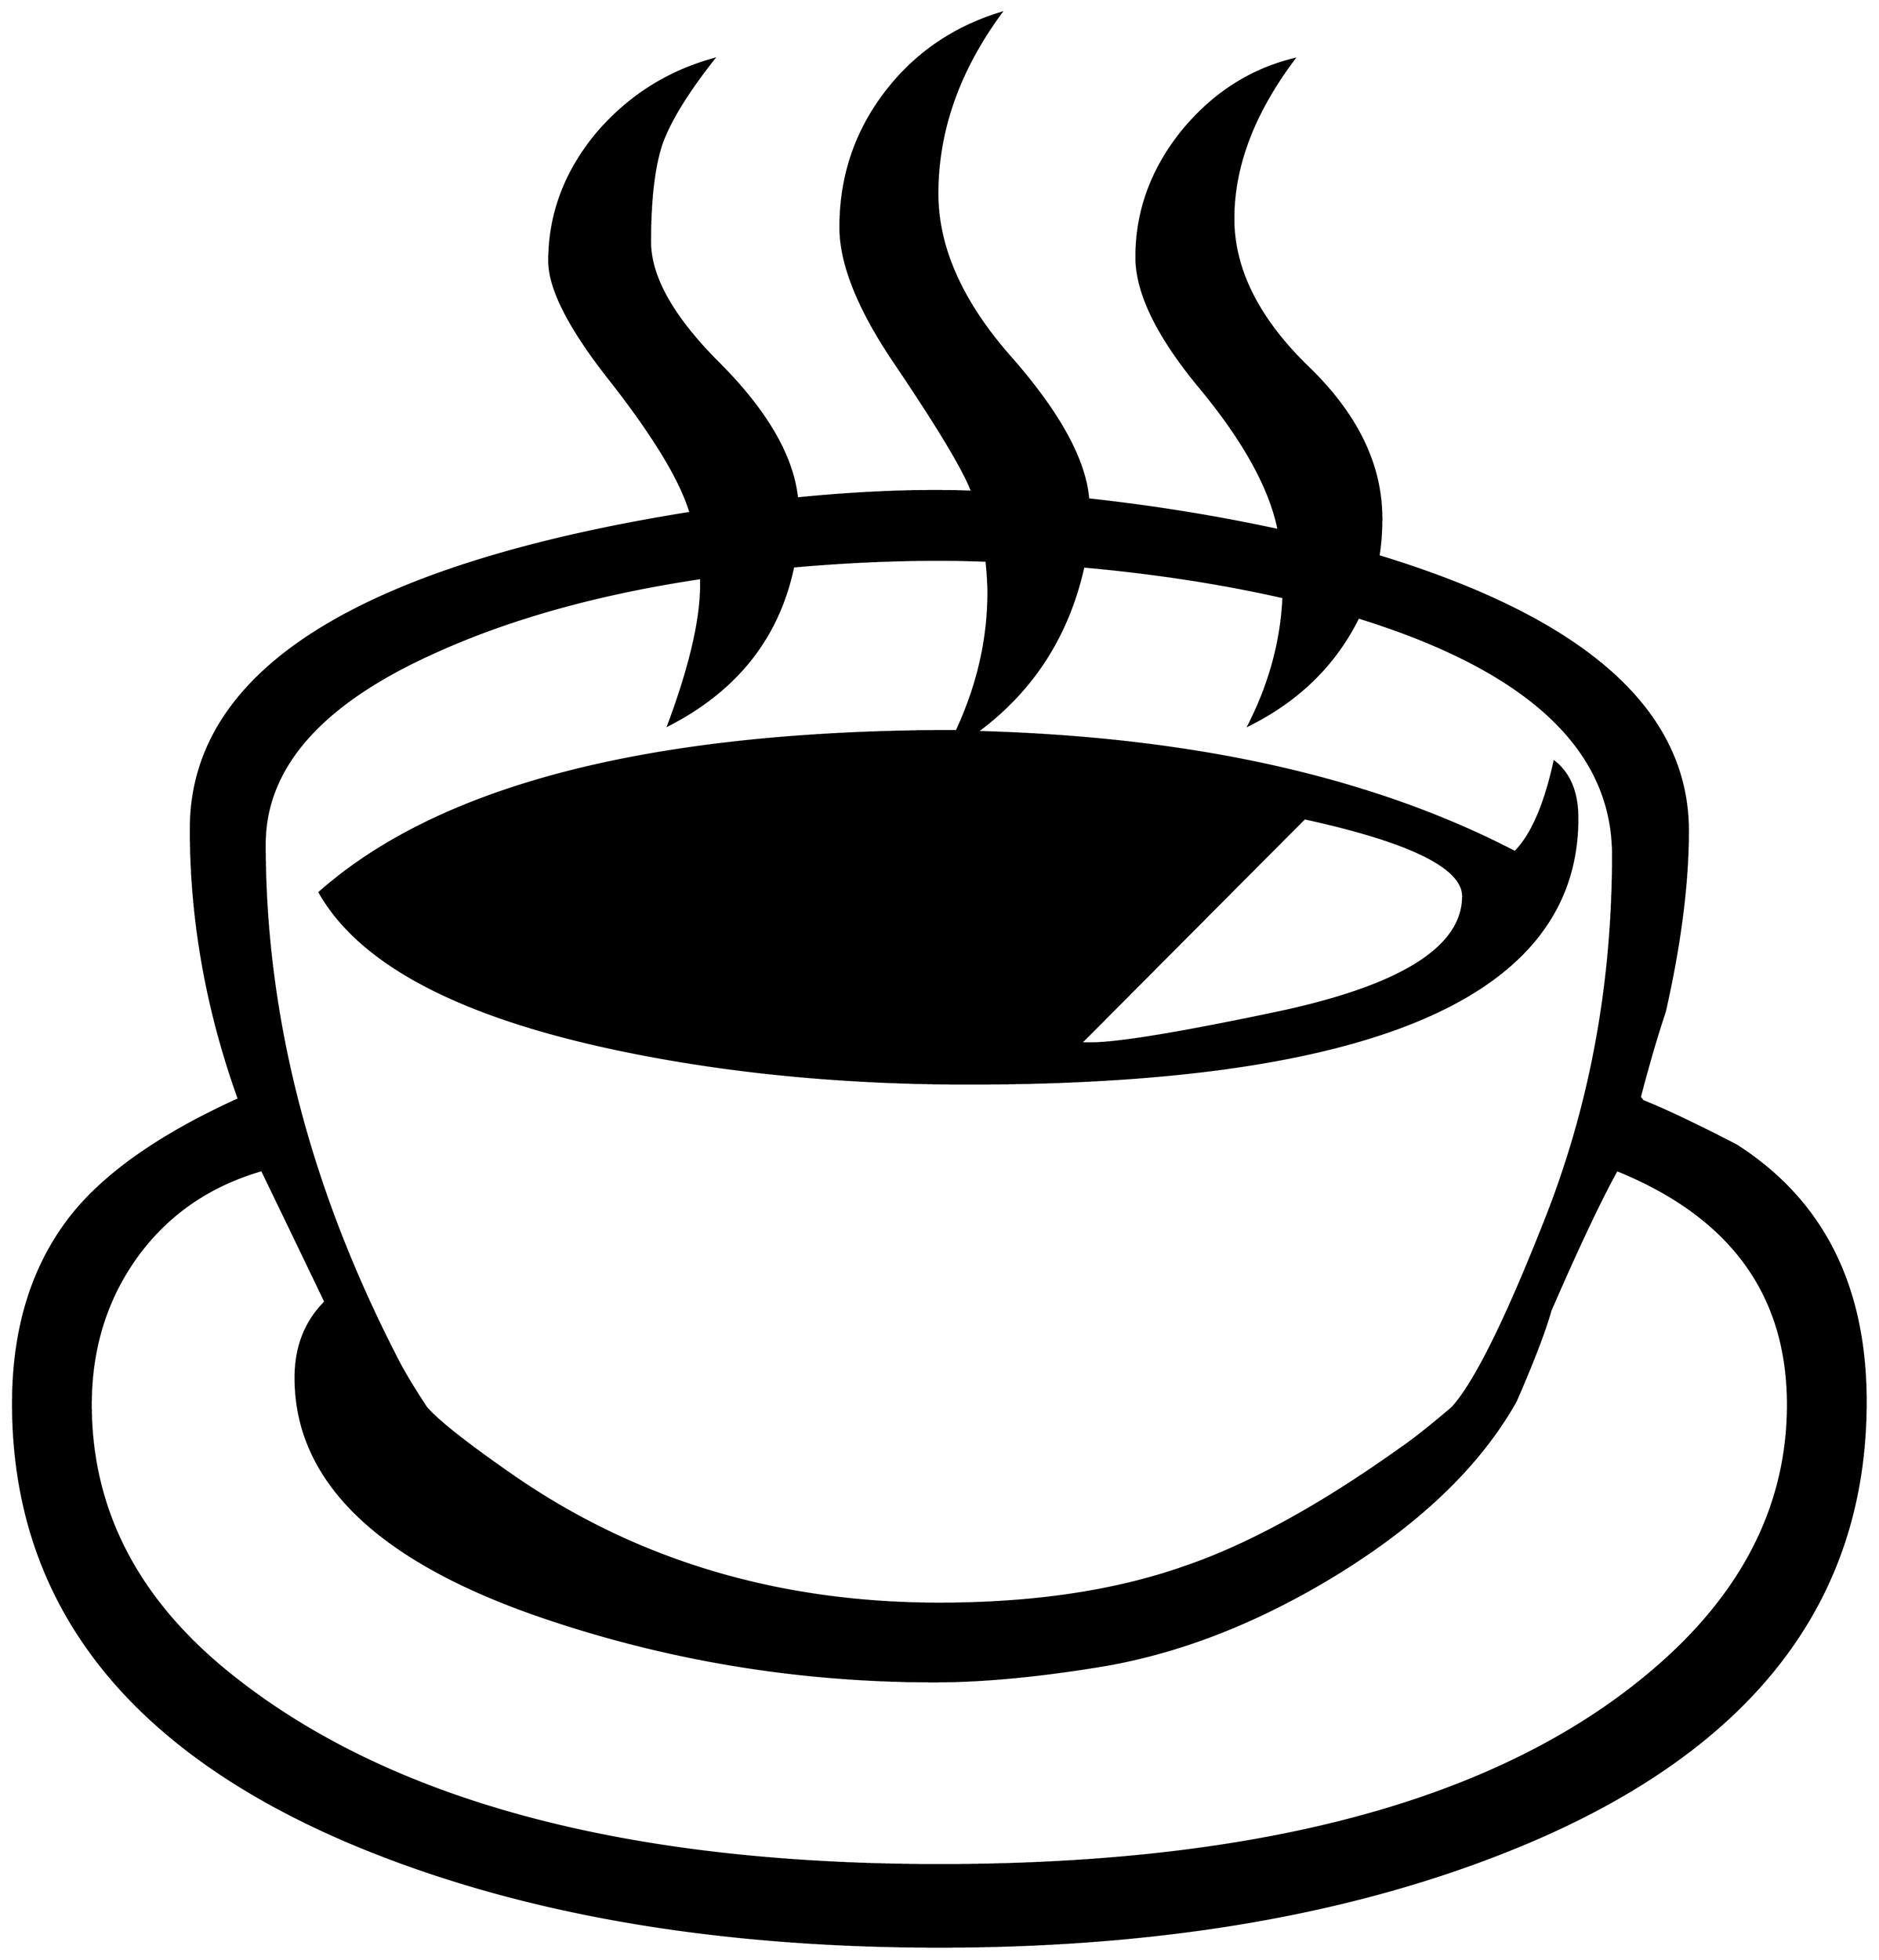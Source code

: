 


\begin{tikzpicture}[y=0.80pt, x=0.80pt, yscale=-1.0, xscale=1.0, inner sep=0pt, outer sep=0pt]
\begin{scope}[shift={(100.0,1724.0)},nonzero rule]
  \path[draw=.,fill=.,line width=1.600pt] (2010.0,-161.0) ..
    controls (2010.0,44.333) and (1894.0,196.667) .. (1662.0,296.0)
    .. controls (1490.0,369.333) and (1284.667,406.0) ..
    (1046.0,406.0) .. controls (807.333,406.0) and (602.333,369.667)
    .. (431.0,297.0) .. controls (198.333,197.667) and (82.0,45.667)
    .. (82.0,-159.0) .. controls (82.0,-239.0) and
    (103.0,-305.0) .. (145.0,-357.0) .. controls (180.333,-400.333)
    and (237.667,-440.0) .. (317.0,-476.0) .. controls
    (283.667,-568.667) and (267.0,-662.333) .. (267.0,-757.0) ..
    controls (267.0,-921.0) and (440.333,-1030.667) ..
    (787.0,-1086.0) .. controls (777.0,-1120.0) and
    (748.667,-1166.667) .. (702.0,-1226.0) .. controls
    (660.667,-1278.667) and (640.0,-1319.333) .. (640.0,-1348.0) ..
    controls (640.0,-1396.667) and (656.667,-1441.0) ..
    (690.0,-1481.0) .. controls (722.667,-1519.0) and
    (763.0,-1544.667) .. (811.0,-1558.0) .. controls
    (783.667,-1523.333) and (765.667,-1494.0) .. (757.0,-1470.0) ..
    controls (749.0,-1446.0) and (745.0,-1412.0) ..
    (745.0,-1368.0) .. controls (745.0,-1331.333) and
    (768.667,-1289.333) .. (816.0,-1242.0) .. controls
    (866.0,-1192.0) and (893.333,-1145.0) .. (898.0,-1101.0) ..
    controls (964.667,-1107.667) and (1025.333,-1110.0) ..
    (1080.0,-1108.0) .. controls (1072.0,-1130.0) and
    (1045.0,-1175.0) .. (999.0,-1243.0) .. controls
    (961.667,-1298.333) and (943.0,-1345.0) .. (943.0,-1383.0) ..
    controls (943.0,-1435.0) and (958.333,-1481.333) ..
    (989.0,-1522.0) .. controls (1019.667,-1562.667) and
    (1060.0,-1590.667) .. (1110.0,-1606.0) .. controls
    (1066.0,-1546.0) and (1044.0,-1483.333) .. (1044.0,-1418.0) ..
    controls (1044.0,-1362.667) and (1068.667,-1306.667) ..
    (1118.0,-1250.0) .. controls (1170.0,-1191.333) and
    (1197.667,-1141.333) .. (1201.0,-1100.0) .. controls
    (1268.333,-1092.667) and (1334.333,-1082.0) .. (1399.0,-1068.0) ..
    controls (1390.333,-1112.0) and (1362.333,-1162.333) ..
    (1315.0,-1219.0) .. controls (1272.333,-1271.0) and
    (1251.0,-1315.333) .. (1251.0,-1352.0) .. controls
    (1251.0,-1399.333) and (1266.667,-1442.667) .. (1298.0,-1482.0) ..
    controls (1330.0,-1521.333) and (1369.0,-1546.667) ..
    (1415.0,-1558.0) .. controls (1373.0,-1502.0) and
    (1352.0,-1446.667) .. (1352.0,-1392.0) .. controls
    (1352.0,-1339.333) and (1377.667,-1288.0) .. (1429.0,-1238.0) ..
    controls (1480.333,-1188.667) and (1506.0,-1136.0) ..
    (1506.0,-1080.0) .. controls (1506.0,-1066.0) and
    (1505.0,-1053.0) .. (1503.0,-1041.0) .. controls
    (1717.667,-975.667) and (1825.0,-880.333) .. (1825.0,-755.0) ..
    controls (1825.0,-700.333) and (1817.0,-637.667) ..
    (1801.0,-567.0) .. controls (1792.333,-541.0) and
    (1783.667,-511.333) .. (1775.0,-478.0) -- (1778.0,-474.0) ..
    controls (1800.0,-465.333) and (1832.333,-450.0) ..
    (1875.0,-428.0) .. controls (1965.0,-370.667) and
    (2010.0,-281.667) .. (2010.0,-161.0) -- cycle(1591.0,-687.0)
    .. controls (1591.0,-717.0) and (1536.0,-744.0) ..
    (1426.0,-768.0) -- (1193.0,-534.0) -- (1204.0,-534.0) ..
    controls (1232.0,-534.0) and (1296.667,-544.667) ..
    (1398.0,-566.0) .. controls (1526.667,-593.333) and
    (1591.0,-633.667) .. (1591.0,-687.0) -- cycle(1747.0,-730.0)
    .. controls (1747.0,-840.0) and (1658.667,-922.333) ..
    (1482.0,-977.0) .. controls (1458.0,-928.333) and
    (1420.0,-891.0) .. (1368.0,-865.0) .. controls
    (1390.0,-908.333) and (1402.0,-952.667) .. (1404.0,-998.0) ..
    controls (1339.333,-1012.667) and (1270.0,-1023.333) ..
    (1196.0,-1030.0) .. controls (1180.0,-958.0) and
    (1143.0,-900.667) .. (1085.0,-858.0) .. controls
    (1309.667,-852.0) and (1496.333,-810.333) .. (1645.0,-733.0) ..
    controls (1662.333,-750.333) and (1676.0,-781.667) ..
    (1686.0,-827.0) .. controls (1702.0,-814.333) and
    (1710.0,-794.667) .. (1710.0,-768.0) .. controls
    (1710.0,-584.0) and (1498.667,-492.0) .. (1076.0,-492.0) ..
    controls (944.667,-492.0) and (822.333,-504.0) .. (709.0,-528.0)
    .. controls (545.667,-562.667) and (443.0,-617.0) ..
    (401.0,-691.0) .. controls (527.667,-803.0) and (748.667,-859.0)
    .. (1064.0,-859.0) .. controls (1086.0,-906.333) and
    (1097.0,-954.333) .. (1097.0,-1003.0) .. controls
    (1097.0,-1011.667) and (1096.333,-1022.667) .. (1095.0,-1036.0) ..
    controls (1076.333,-1036.667) and (1060.0,-1037.0) ..
    (1046.0,-1037.0) .. controls (996.667,-1037.0) and
    (946.0,-1034.667) .. (894.0,-1030.0) .. controls
    (878.667,-956.667) and (835.333,-901.667) .. (764.0,-865.0) ..
    controls (787.333,-927.667) and (798.667,-977.333) ..
    (798.0,-1014.0) -- (798.0,-1018.0) .. controls
    (690.667,-1002.0) and (597.667,-976.0) .. (519.0,-940.0) ..
    controls (402.333,-887.333) and (344.0,-821.0) .. (344.0,-741.0)
    .. controls (344.0,-561.667) and (390.0,-383.0) ..
    (482.0,-205.0) .. controls (488.0,-193.0) and (498.0,-176.333)
    .. (512.0,-155.0) .. controls (524.0,-141.0) and
    (554.0,-117.333) .. (602.0,-84.0) .. controls (730.0,4.667) and
    (878.0,49.0) .. (1046.0,49.0) .. controls (1144.0,49.0) and
    (1229.0,36.333) .. (1301.0,11.0) .. controls (1367.667,-11.667)
    and (1443.0,-53.0) .. (1527.0,-113.0) .. controls
    (1539.667,-121.667) and (1557.333,-135.667) .. (1580.0,-155.0) ..
    controls (1604.0,-181.667) and (1637.0,-248.667) ..
    (1679.0,-356.0) .. controls (1724.333,-472.667) and
    (1747.0,-597.333) .. (1747.0,-730.0) -- cycle(1929.0,-158.0)
    .. controls (1929.0,-272.667) and (1869.667,-354.0) ..
    (1751.0,-402.0) .. controls (1733.667,-370.667) and
    (1710.667,-322.0) .. (1682.0,-256.0) .. controls
    (1676.0,-234.667) and (1664.0,-203.333) .. (1646.0,-162.0) ..
    controls (1608.667,-95.333) and (1546.0,-35.0) .. (1458.0,19.0)
    .. controls (1376.0,69.0) and (1294.333,100.667) ..
    (1213.0,114.0) .. controls (1147.667,124.667) and (1090.333,130.0)
    .. (1041.0,130.0) .. controls (902.333,130.0) and
    (768.333,108.333) .. (639.0,65.0) .. controls (463.667,6.333) and
    (376.0,-77.333) .. (376.0,-186.0) .. controls (376.0,-218.0)
    and (386.333,-244.333) .. (407.0,-265.0) .. controls
    (392.333,-295.667) and (370.333,-341.333) .. (341.0,-402.0) ..
    controls (285.667,-386.0) and (242.0,-355.667) .. (210.0,-311.0)
    .. controls (178.667,-267.0) and (163.0,-216.0) ..
    (163.0,-158.0) .. controls (163.0,-47.333) and (212.333,47.0) ..
    (311.0,125.0) .. controls (475.667,255.667) and (720.667,321.0) ..
    (1046.0,321.0) .. controls (1393.333,321.0) and (1645.667,249.333)
    .. (1803.0,106.0) .. controls (1887.0,29.333) and
    (1929.0,-58.667) .. (1929.0,-158.0) -- cycle;
\end{scope}

\end{tikzpicture}

